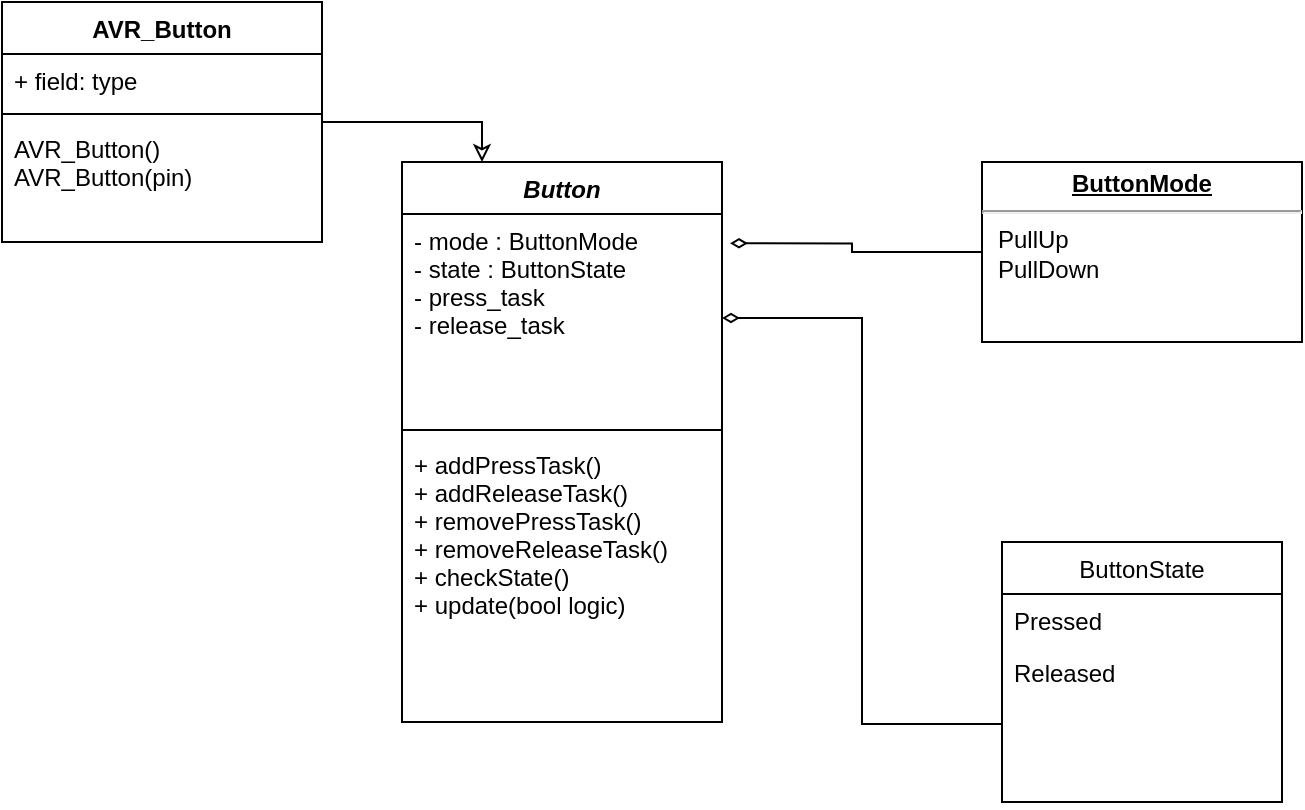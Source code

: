 <mxfile version="13.3.5" type="device"><diagram id="rO6B_b8GHd2AVXVGlqbM" name="Page-1"><mxGraphModel dx="868" dy="544" grid="1" gridSize="10" guides="1" tooltips="1" connect="1" arrows="1" fold="1" page="1" pageScale="1" pageWidth="1600" pageHeight="1200" math="0" shadow="0"><root><mxCell id="0"/><mxCell id="1" parent="0"/><mxCell id="ov57lU5f02IB6HiW0h0y-6" style="edgeStyle=orthogonalEdgeStyle;rounded=0;orthogonalLoop=1;jettySize=auto;html=1;entryX=1.025;entryY=0.141;entryDx=0;entryDy=0;entryPerimeter=0;endArrow=diamondThin;endFill=0;" parent="1" source="ov57lU5f02IB6HiW0h0y-5" target="ov57lU5f02IB6HiW0h0y-2" edge="1"><mxGeometry relative="1" as="geometry"/></mxCell><mxCell id="ov57lU5f02IB6HiW0h0y-5" value="&lt;p style=&quot;margin: 0px ; margin-top: 4px ; text-align: center ; text-decoration: underline&quot;&gt;&lt;b&gt;ButtonMode&lt;/b&gt;&lt;/p&gt;&lt;hr&gt;&lt;p style=&quot;margin: 0px ; margin-left: 8px&quot;&gt;PullUp&lt;br&gt;PullDown&lt;/p&gt;" style="verticalAlign=top;align=left;overflow=fill;fontSize=12;fontFamily=Helvetica;html=1;" parent="1" vertex="1"><mxGeometry x="660" y="240" width="160" height="90" as="geometry"/></mxCell><mxCell id="ov57lU5f02IB6HiW0h0y-1" value="Button&#10;" style="swimlane;fontStyle=3;align=center;verticalAlign=top;childLayout=stackLayout;horizontal=1;startSize=26;horizontalStack=0;resizeParent=1;resizeParentMax=0;resizeLast=0;collapsible=1;marginBottom=0;" parent="1" vertex="1"><mxGeometry x="370" y="240" width="160" height="280" as="geometry"/></mxCell><mxCell id="ov57lU5f02IB6HiW0h0y-2" value="- mode : ButtonMode&#10;- state : ButtonState&#10;- press_task&#10;- release_task" style="text;strokeColor=none;fillColor=none;align=left;verticalAlign=top;spacingLeft=4;spacingRight=4;overflow=hidden;rotatable=0;points=[[0,0.5],[1,0.5]];portConstraint=eastwest;" parent="ov57lU5f02IB6HiW0h0y-1" vertex="1"><mxGeometry y="26" width="160" height="104" as="geometry"/></mxCell><mxCell id="ov57lU5f02IB6HiW0h0y-3" value="" style="line;strokeWidth=1;fillColor=none;align=left;verticalAlign=middle;spacingTop=-1;spacingLeft=3;spacingRight=3;rotatable=0;labelPosition=right;points=[];portConstraint=eastwest;" parent="ov57lU5f02IB6HiW0h0y-1" vertex="1"><mxGeometry y="130" width="160" height="8" as="geometry"/></mxCell><mxCell id="ov57lU5f02IB6HiW0h0y-4" value="+ addPressTask()&#10;+ addReleaseTask()&#10;+ removePressTask()&#10;+ removeReleaseTask() &#10;+ checkState()&#10;+ update(bool logic)" style="text;strokeColor=none;fillColor=none;align=left;verticalAlign=top;spacingLeft=4;spacingRight=4;overflow=hidden;rotatable=0;points=[[0,0.5],[1,0.5]];portConstraint=eastwest;fontStyle=0" parent="ov57lU5f02IB6HiW0h0y-1" vertex="1"><mxGeometry y="138" width="160" height="142" as="geometry"/></mxCell><mxCell id="ov57lU5f02IB6HiW0h0y-7" value="ButtonState" style="swimlane;fontStyle=0;childLayout=stackLayout;horizontal=1;startSize=26;fillColor=none;horizontalStack=0;resizeParent=1;resizeParentMax=0;resizeLast=0;collapsible=1;marginBottom=0;" parent="1" vertex="1"><mxGeometry x="670" y="430" width="140" height="130" as="geometry"/></mxCell><mxCell id="ov57lU5f02IB6HiW0h0y-8" value="Pressed" style="text;strokeColor=none;fillColor=none;align=left;verticalAlign=top;spacingLeft=4;spacingRight=4;overflow=hidden;rotatable=0;points=[[0,0.5],[1,0.5]];portConstraint=eastwest;" parent="ov57lU5f02IB6HiW0h0y-7" vertex="1"><mxGeometry y="26" width="140" height="26" as="geometry"/></mxCell><mxCell id="ov57lU5f02IB6HiW0h0y-10" value="Released" style="text;strokeColor=none;fillColor=none;align=left;verticalAlign=top;spacingLeft=4;spacingRight=4;overflow=hidden;rotatable=0;points=[[0,0.5],[1,0.5]];portConstraint=eastwest;" parent="ov57lU5f02IB6HiW0h0y-7" vertex="1"><mxGeometry y="52" width="140" height="78" as="geometry"/></mxCell><mxCell id="ov57lU5f02IB6HiW0h0y-11" style="edgeStyle=orthogonalEdgeStyle;rounded=0;orthogonalLoop=1;jettySize=auto;html=1;entryX=1;entryY=0.5;entryDx=0;entryDy=0;endArrow=diamondThin;endFill=0;" parent="1" source="ov57lU5f02IB6HiW0h0y-10" target="ov57lU5f02IB6HiW0h0y-2" edge="1"><mxGeometry relative="1" as="geometry"/></mxCell><mxCell id="ov57lU5f02IB6HiW0h0y-16" style="edgeStyle=orthogonalEdgeStyle;rounded=0;orthogonalLoop=1;jettySize=auto;html=1;entryX=0.25;entryY=0;entryDx=0;entryDy=0;endArrow=classic;endFill=0;" parent="1" source="ov57lU5f02IB6HiW0h0y-12" target="ov57lU5f02IB6HiW0h0y-1" edge="1"><mxGeometry relative="1" as="geometry"/></mxCell><mxCell id="ov57lU5f02IB6HiW0h0y-12" value="AVR_Button" style="swimlane;fontStyle=1;align=center;verticalAlign=top;childLayout=stackLayout;horizontal=1;startSize=26;horizontalStack=0;resizeParent=1;resizeParentMax=0;resizeLast=0;collapsible=1;marginBottom=0;" parent="1" vertex="1"><mxGeometry x="170" y="160" width="160" height="120" as="geometry"/></mxCell><mxCell id="ov57lU5f02IB6HiW0h0y-13" value="+ field: type" style="text;strokeColor=none;fillColor=none;align=left;verticalAlign=top;spacingLeft=4;spacingRight=4;overflow=hidden;rotatable=0;points=[[0,0.5],[1,0.5]];portConstraint=eastwest;" parent="ov57lU5f02IB6HiW0h0y-12" vertex="1"><mxGeometry y="26" width="160" height="26" as="geometry"/></mxCell><mxCell id="ov57lU5f02IB6HiW0h0y-14" value="" style="line;strokeWidth=1;fillColor=none;align=left;verticalAlign=middle;spacingTop=-1;spacingLeft=3;spacingRight=3;rotatable=0;labelPosition=right;points=[];portConstraint=eastwest;" parent="ov57lU5f02IB6HiW0h0y-12" vertex="1"><mxGeometry y="52" width="160" height="8" as="geometry"/></mxCell><mxCell id="ov57lU5f02IB6HiW0h0y-15" value="AVR_Button()&#10;AVR_Button(pin)&#10;&#10;" style="text;strokeColor=none;fillColor=none;align=left;verticalAlign=top;spacingLeft=4;spacingRight=4;overflow=hidden;rotatable=0;points=[[0,0.5],[1,0.5]];portConstraint=eastwest;" parent="ov57lU5f02IB6HiW0h0y-12" vertex="1"><mxGeometry y="60" width="160" height="60" as="geometry"/></mxCell></root></mxGraphModel></diagram></mxfile>
